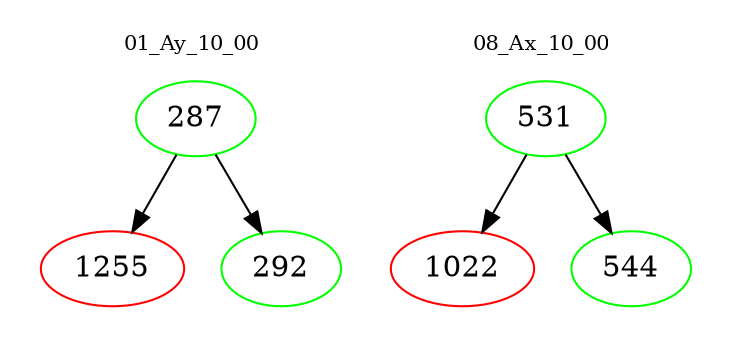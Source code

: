 digraph{
subgraph cluster_0 {
color = white
label = "01_Ay_10_00";
fontsize=10;
T0_287 [label="287", color="green"]
T0_287 -> T0_1255 [color="black"]
T0_1255 [label="1255", color="red"]
T0_287 -> T0_292 [color="black"]
T0_292 [label="292", color="green"]
}
subgraph cluster_1 {
color = white
label = "08_Ax_10_00";
fontsize=10;
T1_531 [label="531", color="green"]
T1_531 -> T1_1022 [color="black"]
T1_1022 [label="1022", color="red"]
T1_531 -> T1_544 [color="black"]
T1_544 [label="544", color="green"]
}
}
